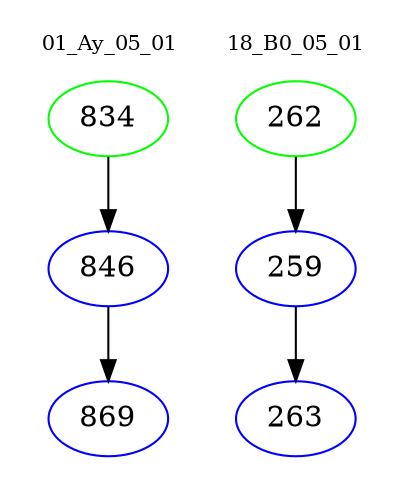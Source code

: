 digraph{
subgraph cluster_0 {
color = white
label = "01_Ay_05_01";
fontsize=10;
T0_834 [label="834", color="green"]
T0_834 -> T0_846 [color="black"]
T0_846 [label="846", color="blue"]
T0_846 -> T0_869 [color="black"]
T0_869 [label="869", color="blue"]
}
subgraph cluster_1 {
color = white
label = "18_B0_05_01";
fontsize=10;
T1_262 [label="262", color="green"]
T1_262 -> T1_259 [color="black"]
T1_259 [label="259", color="blue"]
T1_259 -> T1_263 [color="black"]
T1_263 [label="263", color="blue"]
}
}
